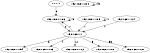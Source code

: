 digraph G {
    dpi="1000";
    size="1,1";
    "0.0.0.0" -> "192.168.1.106" [ label="3" ];
    "192.168.1.106" -> "192.168.1.1" [ label="2" ];
    "192.168.1.1" -> "192.168.1.154" [ label="3" ];
    "192.168.1.1" -> "192.168.1.103" [ label="4" ];
    "192.168.1.1" -> "192.168.1.112" [ label="12" ];
    "192.168.1.105" -> "192.168.1.105" [ label="1" ];
    "192.168.1.106" -> "192.168.1.106" [ label="3" ];
    "192.168.1.1" -> "192.168.1.106" [ label="7" ];
    "192.168.1.104" -> "192.168.1.1" [ label="4" ];
    "192.168.1.200" -> "192.168.1.200" [ label="49" ];
    "192.168.1.1" -> "192.168.1.100" [ label="5" ];
    "192.168.1.1" -> "192.168.1.121" [ label="55" ];
    "192.168.1.105" -> "192.168.1.1" [ label="1" ];
}